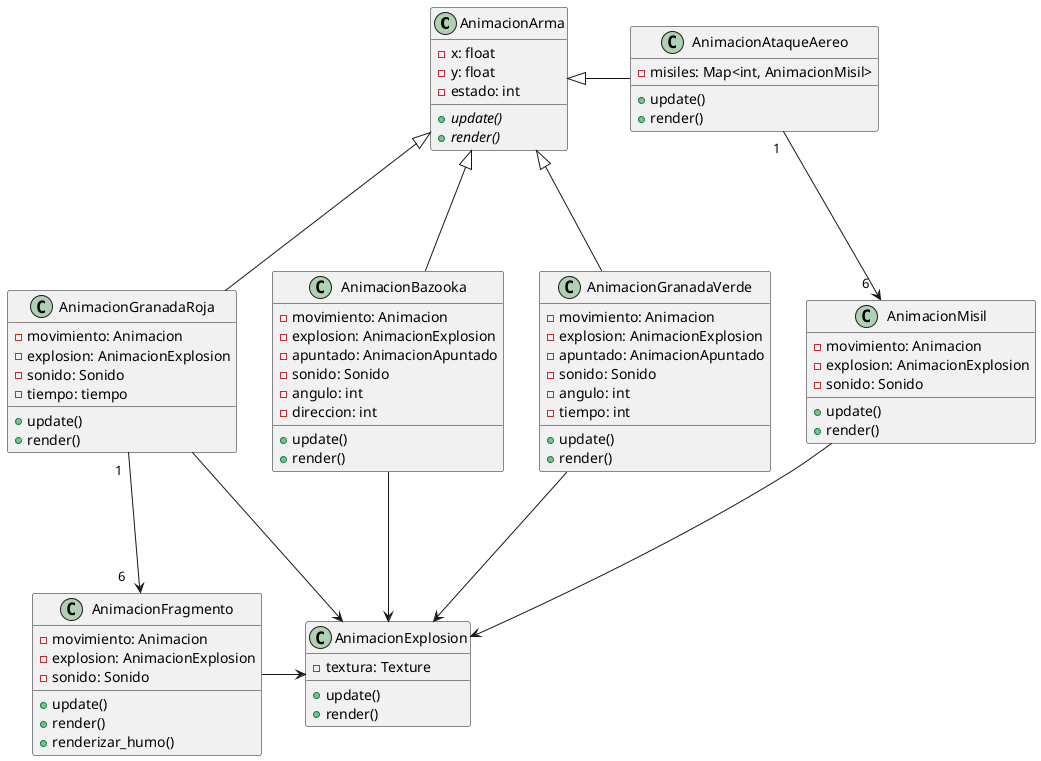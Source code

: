 @startuml
class AnimacionArma {
   -x: float
   -y: float
   -estado: int
   +{abstract}update()
   +{abstract}render()

}

class AnimacionGranadaVerde {
   -movimiento: Animacion
   -explosion: AnimacionExplosion
   -apuntado: AnimacionApuntado
   -sonido: Sonido
   -angulo: int
   -tiempo: int
   +update()
   +render()
}

class AnimacionGranadaRoja {
   -movimiento: Animacion
   -explosion: AnimacionExplosion
   -sonido: Sonido
   -tiempo: tiempo
   +update()
   +render()
}

class AnimacionFragmento {
   -movimiento: Animacion
   -explosion: AnimacionExplosion
   -sonido: Sonido
   +update()
   +render()
   +renderizar_humo()
}

class AnimacionAtaqueAereo {
   -misiles: Map<int, AnimacionMisil>
   +update()
   +render()
}


class AnimacionMisil {
    -movimiento: Animacion
    -explosion: AnimacionExplosion
    -sonido: Sonido
    +update()
    +render()
}

class AnimacionBazooka {
   -movimiento: Animacion
   -explosion: AnimacionExplosion
   -apuntado: AnimacionApuntado
   -sonido: Sonido
   -angulo: int
   -direccion: int
   +update()
   +render()
}

class AnimacionExplosion{
   -textura: Texture
   +update()
   +render()
}

AnimacionBazooka --up-|> AnimacionArma 
AnimacionGranadaVerde --up-|> AnimacionArma 
AnimacionGranadaRoja --up-|> AnimacionArma 
AnimacionAtaqueAereo --left-|> AnimacionArma 

AnimacionAtaqueAereo "  1  " --down-> "  6  " AnimacionMisil

AnimacionGranadaRoja"  1  " --down-> "    6    " AnimacionFragmento

AnimacionGranadaVerde --down-> AnimacionExplosion
AnimacionGranadaRoja --down-> AnimacionExplosion
AnimacionFragmento--right-> AnimacionExplosion
AnimacionMisil --down-> AnimacionExplosion
AnimacionBazooka --down-> AnimacionExplosion
@enduml